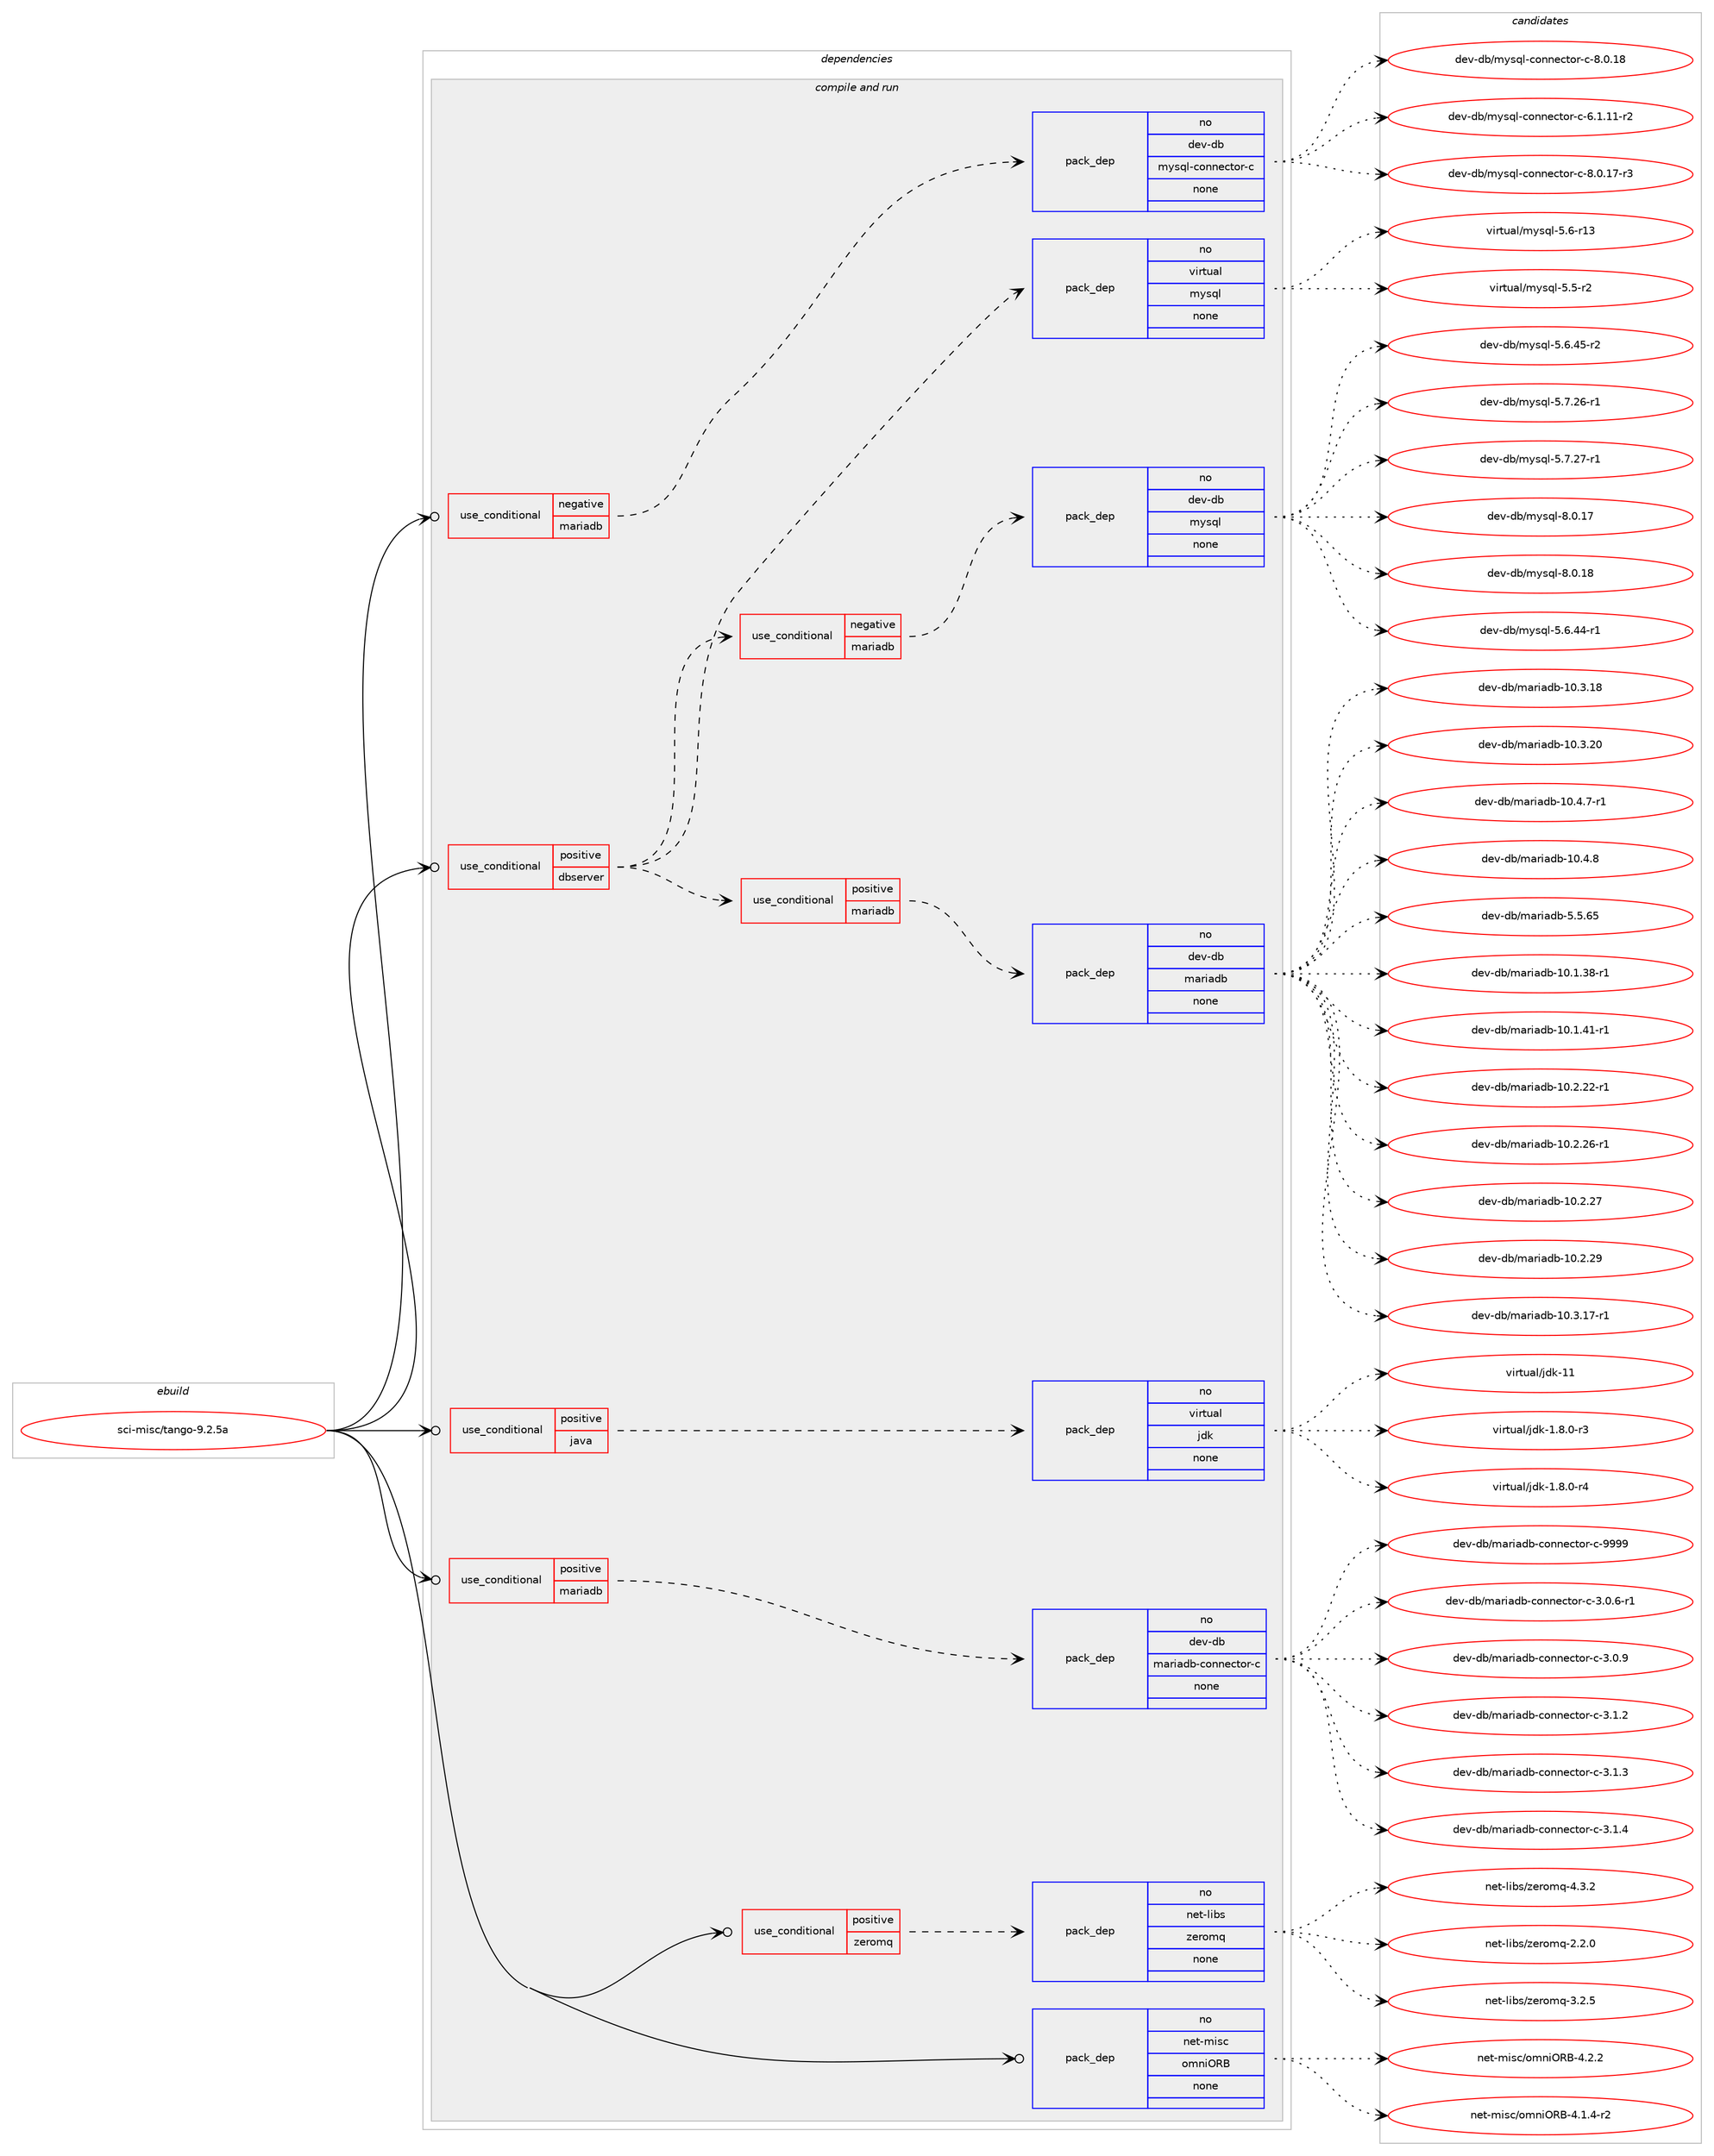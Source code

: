 digraph prolog {

# *************
# Graph options
# *************

newrank=true;
concentrate=true;
compound=true;
graph [rankdir=LR,fontname=Helvetica,fontsize=10,ranksep=1.5];#, ranksep=2.5, nodesep=0.2];
edge  [arrowhead=vee];
node  [fontname=Helvetica,fontsize=10];

# **********
# The ebuild
# **********

subgraph cluster_leftcol {
color=gray;
rank=same;
label=<<i>ebuild</i>>;
id [label="sci-misc/tango-9.2.5a", color=red, width=4, href="../sci-misc/tango-9.2.5a.svg"];
}

# ****************
# The dependencies
# ****************

subgraph cluster_midcol {
color=gray;
label=<<i>dependencies</i>>;
subgraph cluster_compile {
fillcolor="#eeeeee";
style=filled;
label=<<i>compile</i>>;
}
subgraph cluster_compileandrun {
fillcolor="#eeeeee";
style=filled;
label=<<i>compile and run</i>>;
subgraph cond209479 {
dependency863070 [label=<<TABLE BORDER="0" CELLBORDER="1" CELLSPACING="0" CELLPADDING="4"><TR><TD ROWSPAN="3" CELLPADDING="10">use_conditional</TD></TR><TR><TD>negative</TD></TR><TR><TD>mariadb</TD></TR></TABLE>>, shape=none, color=red];
subgraph pack638329 {
dependency863071 [label=<<TABLE BORDER="0" CELLBORDER="1" CELLSPACING="0" CELLPADDING="4" WIDTH="220"><TR><TD ROWSPAN="6" CELLPADDING="30">pack_dep</TD></TR><TR><TD WIDTH="110">no</TD></TR><TR><TD>dev-db</TD></TR><TR><TD>mysql-connector-c</TD></TR><TR><TD>none</TD></TR><TR><TD></TD></TR></TABLE>>, shape=none, color=blue];
}
dependency863070:e -> dependency863071:w [weight=20,style="dashed",arrowhead="vee"];
}
id:e -> dependency863070:w [weight=20,style="solid",arrowhead="odotvee"];
subgraph cond209480 {
dependency863072 [label=<<TABLE BORDER="0" CELLBORDER="1" CELLSPACING="0" CELLPADDING="4"><TR><TD ROWSPAN="3" CELLPADDING="10">use_conditional</TD></TR><TR><TD>positive</TD></TR><TR><TD>dbserver</TD></TR></TABLE>>, shape=none, color=red];
subgraph cond209481 {
dependency863073 [label=<<TABLE BORDER="0" CELLBORDER="1" CELLSPACING="0" CELLPADDING="4"><TR><TD ROWSPAN="3" CELLPADDING="10">use_conditional</TD></TR><TR><TD>positive</TD></TR><TR><TD>mariadb</TD></TR></TABLE>>, shape=none, color=red];
subgraph pack638330 {
dependency863074 [label=<<TABLE BORDER="0" CELLBORDER="1" CELLSPACING="0" CELLPADDING="4" WIDTH="220"><TR><TD ROWSPAN="6" CELLPADDING="30">pack_dep</TD></TR><TR><TD WIDTH="110">no</TD></TR><TR><TD>dev-db</TD></TR><TR><TD>mariadb</TD></TR><TR><TD>none</TD></TR><TR><TD></TD></TR></TABLE>>, shape=none, color=blue];
}
dependency863073:e -> dependency863074:w [weight=20,style="dashed",arrowhead="vee"];
}
dependency863072:e -> dependency863073:w [weight=20,style="dashed",arrowhead="vee"];
subgraph cond209482 {
dependency863075 [label=<<TABLE BORDER="0" CELLBORDER="1" CELLSPACING="0" CELLPADDING="4"><TR><TD ROWSPAN="3" CELLPADDING="10">use_conditional</TD></TR><TR><TD>negative</TD></TR><TR><TD>mariadb</TD></TR></TABLE>>, shape=none, color=red];
subgraph pack638331 {
dependency863076 [label=<<TABLE BORDER="0" CELLBORDER="1" CELLSPACING="0" CELLPADDING="4" WIDTH="220"><TR><TD ROWSPAN="6" CELLPADDING="30">pack_dep</TD></TR><TR><TD WIDTH="110">no</TD></TR><TR><TD>dev-db</TD></TR><TR><TD>mysql</TD></TR><TR><TD>none</TD></TR><TR><TD></TD></TR></TABLE>>, shape=none, color=blue];
}
dependency863075:e -> dependency863076:w [weight=20,style="dashed",arrowhead="vee"];
}
dependency863072:e -> dependency863075:w [weight=20,style="dashed",arrowhead="vee"];
subgraph pack638332 {
dependency863077 [label=<<TABLE BORDER="0" CELLBORDER="1" CELLSPACING="0" CELLPADDING="4" WIDTH="220"><TR><TD ROWSPAN="6" CELLPADDING="30">pack_dep</TD></TR><TR><TD WIDTH="110">no</TD></TR><TR><TD>virtual</TD></TR><TR><TD>mysql</TD></TR><TR><TD>none</TD></TR><TR><TD></TD></TR></TABLE>>, shape=none, color=blue];
}
dependency863072:e -> dependency863077:w [weight=20,style="dashed",arrowhead="vee"];
}
id:e -> dependency863072:w [weight=20,style="solid",arrowhead="odotvee"];
subgraph cond209483 {
dependency863078 [label=<<TABLE BORDER="0" CELLBORDER="1" CELLSPACING="0" CELLPADDING="4"><TR><TD ROWSPAN="3" CELLPADDING="10">use_conditional</TD></TR><TR><TD>positive</TD></TR><TR><TD>java</TD></TR></TABLE>>, shape=none, color=red];
subgraph pack638333 {
dependency863079 [label=<<TABLE BORDER="0" CELLBORDER="1" CELLSPACING="0" CELLPADDING="4" WIDTH="220"><TR><TD ROWSPAN="6" CELLPADDING="30">pack_dep</TD></TR><TR><TD WIDTH="110">no</TD></TR><TR><TD>virtual</TD></TR><TR><TD>jdk</TD></TR><TR><TD>none</TD></TR><TR><TD></TD></TR></TABLE>>, shape=none, color=blue];
}
dependency863078:e -> dependency863079:w [weight=20,style="dashed",arrowhead="vee"];
}
id:e -> dependency863078:w [weight=20,style="solid",arrowhead="odotvee"];
subgraph cond209484 {
dependency863080 [label=<<TABLE BORDER="0" CELLBORDER="1" CELLSPACING="0" CELLPADDING="4"><TR><TD ROWSPAN="3" CELLPADDING="10">use_conditional</TD></TR><TR><TD>positive</TD></TR><TR><TD>mariadb</TD></TR></TABLE>>, shape=none, color=red];
subgraph pack638334 {
dependency863081 [label=<<TABLE BORDER="0" CELLBORDER="1" CELLSPACING="0" CELLPADDING="4" WIDTH="220"><TR><TD ROWSPAN="6" CELLPADDING="30">pack_dep</TD></TR><TR><TD WIDTH="110">no</TD></TR><TR><TD>dev-db</TD></TR><TR><TD>mariadb-connector-c</TD></TR><TR><TD>none</TD></TR><TR><TD></TD></TR></TABLE>>, shape=none, color=blue];
}
dependency863080:e -> dependency863081:w [weight=20,style="dashed",arrowhead="vee"];
}
id:e -> dependency863080:w [weight=20,style="solid",arrowhead="odotvee"];
subgraph cond209485 {
dependency863082 [label=<<TABLE BORDER="0" CELLBORDER="1" CELLSPACING="0" CELLPADDING="4"><TR><TD ROWSPAN="3" CELLPADDING="10">use_conditional</TD></TR><TR><TD>positive</TD></TR><TR><TD>zeromq</TD></TR></TABLE>>, shape=none, color=red];
subgraph pack638335 {
dependency863083 [label=<<TABLE BORDER="0" CELLBORDER="1" CELLSPACING="0" CELLPADDING="4" WIDTH="220"><TR><TD ROWSPAN="6" CELLPADDING="30">pack_dep</TD></TR><TR><TD WIDTH="110">no</TD></TR><TR><TD>net-libs</TD></TR><TR><TD>zeromq</TD></TR><TR><TD>none</TD></TR><TR><TD></TD></TR></TABLE>>, shape=none, color=blue];
}
dependency863082:e -> dependency863083:w [weight=20,style="dashed",arrowhead="vee"];
}
id:e -> dependency863082:w [weight=20,style="solid",arrowhead="odotvee"];
subgraph pack638336 {
dependency863084 [label=<<TABLE BORDER="0" CELLBORDER="1" CELLSPACING="0" CELLPADDING="4" WIDTH="220"><TR><TD ROWSPAN="6" CELLPADDING="30">pack_dep</TD></TR><TR><TD WIDTH="110">no</TD></TR><TR><TD>net-misc</TD></TR><TR><TD>omniORB</TD></TR><TR><TD>none</TD></TR><TR><TD></TD></TR></TABLE>>, shape=none, color=blue];
}
id:e -> dependency863084:w [weight=20,style="solid",arrowhead="odotvee"];
}
subgraph cluster_run {
fillcolor="#eeeeee";
style=filled;
label=<<i>run</i>>;
}
}

# **************
# The candidates
# **************

subgraph cluster_choices {
rank=same;
color=gray;
label=<<i>candidates</i>>;

subgraph choice638329 {
color=black;
nodesep=1;
choice1001011184510098471091211151131084599111110110101991161111144599455446494649494511450 [label="dev-db/mysql-connector-c-6.1.11-r2", color=red, width=4,href="../dev-db/mysql-connector-c-6.1.11-r2.svg"];
choice1001011184510098471091211151131084599111110110101991161111144599455646484649554511451 [label="dev-db/mysql-connector-c-8.0.17-r3", color=red, width=4,href="../dev-db/mysql-connector-c-8.0.17-r3.svg"];
choice100101118451009847109121115113108459911111011010199116111114459945564648464956 [label="dev-db/mysql-connector-c-8.0.18", color=red, width=4,href="../dev-db/mysql-connector-c-8.0.18.svg"];
dependency863071:e -> choice1001011184510098471091211151131084599111110110101991161111144599455446494649494511450:w [style=dotted,weight="100"];
dependency863071:e -> choice1001011184510098471091211151131084599111110110101991161111144599455646484649554511451:w [style=dotted,weight="100"];
dependency863071:e -> choice100101118451009847109121115113108459911111011010199116111114459945564648464956:w [style=dotted,weight="100"];
}
subgraph choice638330 {
color=black;
nodesep=1;
choice10010111845100984710997114105971009845494846494651564511449 [label="dev-db/mariadb-10.1.38-r1", color=red, width=4,href="../dev-db/mariadb-10.1.38-r1.svg"];
choice10010111845100984710997114105971009845494846494652494511449 [label="dev-db/mariadb-10.1.41-r1", color=red, width=4,href="../dev-db/mariadb-10.1.41-r1.svg"];
choice10010111845100984710997114105971009845494846504650504511449 [label="dev-db/mariadb-10.2.22-r1", color=red, width=4,href="../dev-db/mariadb-10.2.22-r1.svg"];
choice10010111845100984710997114105971009845494846504650544511449 [label="dev-db/mariadb-10.2.26-r1", color=red, width=4,href="../dev-db/mariadb-10.2.26-r1.svg"];
choice1001011184510098471099711410597100984549484650465055 [label="dev-db/mariadb-10.2.27", color=red, width=4,href="../dev-db/mariadb-10.2.27.svg"];
choice1001011184510098471099711410597100984549484650465057 [label="dev-db/mariadb-10.2.29", color=red, width=4,href="../dev-db/mariadb-10.2.29.svg"];
choice10010111845100984710997114105971009845494846514649554511449 [label="dev-db/mariadb-10.3.17-r1", color=red, width=4,href="../dev-db/mariadb-10.3.17-r1.svg"];
choice1001011184510098471099711410597100984549484651464956 [label="dev-db/mariadb-10.3.18", color=red, width=4,href="../dev-db/mariadb-10.3.18.svg"];
choice1001011184510098471099711410597100984549484651465048 [label="dev-db/mariadb-10.3.20", color=red, width=4,href="../dev-db/mariadb-10.3.20.svg"];
choice100101118451009847109971141059710098454948465246554511449 [label="dev-db/mariadb-10.4.7-r1", color=red, width=4,href="../dev-db/mariadb-10.4.7-r1.svg"];
choice10010111845100984710997114105971009845494846524656 [label="dev-db/mariadb-10.4.8", color=red, width=4,href="../dev-db/mariadb-10.4.8.svg"];
choice10010111845100984710997114105971009845534653465453 [label="dev-db/mariadb-5.5.65", color=red, width=4,href="../dev-db/mariadb-5.5.65.svg"];
dependency863074:e -> choice10010111845100984710997114105971009845494846494651564511449:w [style=dotted,weight="100"];
dependency863074:e -> choice10010111845100984710997114105971009845494846494652494511449:w [style=dotted,weight="100"];
dependency863074:e -> choice10010111845100984710997114105971009845494846504650504511449:w [style=dotted,weight="100"];
dependency863074:e -> choice10010111845100984710997114105971009845494846504650544511449:w [style=dotted,weight="100"];
dependency863074:e -> choice1001011184510098471099711410597100984549484650465055:w [style=dotted,weight="100"];
dependency863074:e -> choice1001011184510098471099711410597100984549484650465057:w [style=dotted,weight="100"];
dependency863074:e -> choice10010111845100984710997114105971009845494846514649554511449:w [style=dotted,weight="100"];
dependency863074:e -> choice1001011184510098471099711410597100984549484651464956:w [style=dotted,weight="100"];
dependency863074:e -> choice1001011184510098471099711410597100984549484651465048:w [style=dotted,weight="100"];
dependency863074:e -> choice100101118451009847109971141059710098454948465246554511449:w [style=dotted,weight="100"];
dependency863074:e -> choice10010111845100984710997114105971009845494846524656:w [style=dotted,weight="100"];
dependency863074:e -> choice10010111845100984710997114105971009845534653465453:w [style=dotted,weight="100"];
}
subgraph choice638331 {
color=black;
nodesep=1;
choice100101118451009847109121115113108455346544652524511449 [label="dev-db/mysql-5.6.44-r1", color=red, width=4,href="../dev-db/mysql-5.6.44-r1.svg"];
choice100101118451009847109121115113108455346544652534511450 [label="dev-db/mysql-5.6.45-r2", color=red, width=4,href="../dev-db/mysql-5.6.45-r2.svg"];
choice100101118451009847109121115113108455346554650544511449 [label="dev-db/mysql-5.7.26-r1", color=red, width=4,href="../dev-db/mysql-5.7.26-r1.svg"];
choice100101118451009847109121115113108455346554650554511449 [label="dev-db/mysql-5.7.27-r1", color=red, width=4,href="../dev-db/mysql-5.7.27-r1.svg"];
choice10010111845100984710912111511310845564648464955 [label="dev-db/mysql-8.0.17", color=red, width=4,href="../dev-db/mysql-8.0.17.svg"];
choice10010111845100984710912111511310845564648464956 [label="dev-db/mysql-8.0.18", color=red, width=4,href="../dev-db/mysql-8.0.18.svg"];
dependency863076:e -> choice100101118451009847109121115113108455346544652524511449:w [style=dotted,weight="100"];
dependency863076:e -> choice100101118451009847109121115113108455346544652534511450:w [style=dotted,weight="100"];
dependency863076:e -> choice100101118451009847109121115113108455346554650544511449:w [style=dotted,weight="100"];
dependency863076:e -> choice100101118451009847109121115113108455346554650554511449:w [style=dotted,weight="100"];
dependency863076:e -> choice10010111845100984710912111511310845564648464955:w [style=dotted,weight="100"];
dependency863076:e -> choice10010111845100984710912111511310845564648464956:w [style=dotted,weight="100"];
}
subgraph choice638332 {
color=black;
nodesep=1;
choice1181051141161179710847109121115113108455346534511450 [label="virtual/mysql-5.5-r2", color=red, width=4,href="../virtual/mysql-5.5-r2.svg"];
choice118105114116117971084710912111511310845534654451144951 [label="virtual/mysql-5.6-r13", color=red, width=4,href="../virtual/mysql-5.6-r13.svg"];
dependency863077:e -> choice1181051141161179710847109121115113108455346534511450:w [style=dotted,weight="100"];
dependency863077:e -> choice118105114116117971084710912111511310845534654451144951:w [style=dotted,weight="100"];
}
subgraph choice638333 {
color=black;
nodesep=1;
choice11810511411611797108471061001074549465646484511451 [label="virtual/jdk-1.8.0-r3", color=red, width=4,href="../virtual/jdk-1.8.0-r3.svg"];
choice11810511411611797108471061001074549465646484511452 [label="virtual/jdk-1.8.0-r4", color=red, width=4,href="../virtual/jdk-1.8.0-r4.svg"];
choice1181051141161179710847106100107454949 [label="virtual/jdk-11", color=red, width=4,href="../virtual/jdk-11.svg"];
dependency863079:e -> choice11810511411611797108471061001074549465646484511451:w [style=dotted,weight="100"];
dependency863079:e -> choice11810511411611797108471061001074549465646484511452:w [style=dotted,weight="100"];
dependency863079:e -> choice1181051141161179710847106100107454949:w [style=dotted,weight="100"];
}
subgraph choice638334 {
color=black;
nodesep=1;
choice10010111845100984710997114105971009845991111101101019911611111445994551464846544511449 [label="dev-db/mariadb-connector-c-3.0.6-r1", color=red, width=4,href="../dev-db/mariadb-connector-c-3.0.6-r1.svg"];
choice1001011184510098471099711410597100984599111110110101991161111144599455146484657 [label="dev-db/mariadb-connector-c-3.0.9", color=red, width=4,href="../dev-db/mariadb-connector-c-3.0.9.svg"];
choice1001011184510098471099711410597100984599111110110101991161111144599455146494650 [label="dev-db/mariadb-connector-c-3.1.2", color=red, width=4,href="../dev-db/mariadb-connector-c-3.1.2.svg"];
choice1001011184510098471099711410597100984599111110110101991161111144599455146494651 [label="dev-db/mariadb-connector-c-3.1.3", color=red, width=4,href="../dev-db/mariadb-connector-c-3.1.3.svg"];
choice1001011184510098471099711410597100984599111110110101991161111144599455146494652 [label="dev-db/mariadb-connector-c-3.1.4", color=red, width=4,href="../dev-db/mariadb-connector-c-3.1.4.svg"];
choice10010111845100984710997114105971009845991111101101019911611111445994557575757 [label="dev-db/mariadb-connector-c-9999", color=red, width=4,href="../dev-db/mariadb-connector-c-9999.svg"];
dependency863081:e -> choice10010111845100984710997114105971009845991111101101019911611111445994551464846544511449:w [style=dotted,weight="100"];
dependency863081:e -> choice1001011184510098471099711410597100984599111110110101991161111144599455146484657:w [style=dotted,weight="100"];
dependency863081:e -> choice1001011184510098471099711410597100984599111110110101991161111144599455146494650:w [style=dotted,weight="100"];
dependency863081:e -> choice1001011184510098471099711410597100984599111110110101991161111144599455146494651:w [style=dotted,weight="100"];
dependency863081:e -> choice1001011184510098471099711410597100984599111110110101991161111144599455146494652:w [style=dotted,weight="100"];
dependency863081:e -> choice10010111845100984710997114105971009845991111101101019911611111445994557575757:w [style=dotted,weight="100"];
}
subgraph choice638335 {
color=black;
nodesep=1;
choice110101116451081059811547122101114111109113455046504648 [label="net-libs/zeromq-2.2.0", color=red, width=4,href="../net-libs/zeromq-2.2.0.svg"];
choice110101116451081059811547122101114111109113455146504653 [label="net-libs/zeromq-3.2.5", color=red, width=4,href="../net-libs/zeromq-3.2.5.svg"];
choice110101116451081059811547122101114111109113455246514650 [label="net-libs/zeromq-4.3.2", color=red, width=4,href="../net-libs/zeromq-4.3.2.svg"];
dependency863083:e -> choice110101116451081059811547122101114111109113455046504648:w [style=dotted,weight="100"];
dependency863083:e -> choice110101116451081059811547122101114111109113455146504653:w [style=dotted,weight="100"];
dependency863083:e -> choice110101116451081059811547122101114111109113455246514650:w [style=dotted,weight="100"];
}
subgraph choice638336 {
color=black;
nodesep=1;
choice1101011164510910511599471111091101057982664552464946524511450 [label="net-misc/omniORB-4.1.4-r2", color=red, width=4,href="../net-misc/omniORB-4.1.4-r2.svg"];
choice110101116451091051159947111109110105798266455246504650 [label="net-misc/omniORB-4.2.2", color=red, width=4,href="../net-misc/omniORB-4.2.2.svg"];
dependency863084:e -> choice1101011164510910511599471111091101057982664552464946524511450:w [style=dotted,weight="100"];
dependency863084:e -> choice110101116451091051159947111109110105798266455246504650:w [style=dotted,weight="100"];
}
}

}
